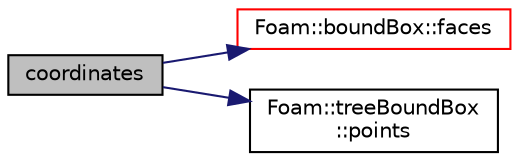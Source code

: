 digraph "coordinates"
{
  bgcolor="transparent";
  edge [fontname="Helvetica",fontsize="10",labelfontname="Helvetica",labelfontsize="10"];
  node [fontname="Helvetica",fontsize="10",shape=record];
  rankdir="LR";
  Node1 [label="coordinates",height=0.2,width=0.4,color="black", fillcolor="grey75", style="filled", fontcolor="black"];
  Node1 -> Node2 [color="midnightblue",fontsize="10",style="solid",fontname="Helvetica"];
  Node2 [label="Foam::boundBox::faces",height=0.2,width=0.4,color="red",URL="$a00153.html#a71ead990d42034167acc8657c7c23dc3",tooltip="Return faces with correct point order. "];
  Node1 -> Node3 [color="midnightblue",fontsize="10",style="solid",fontname="Helvetica"];
  Node3 [label="Foam::treeBoundBox\l::points",height=0.2,width=0.4,color="black",URL="$a02656.html#a02ab6d43a4618415b761ee351284437e",tooltip="Vertex coordinates. In octant coding. "];
}
